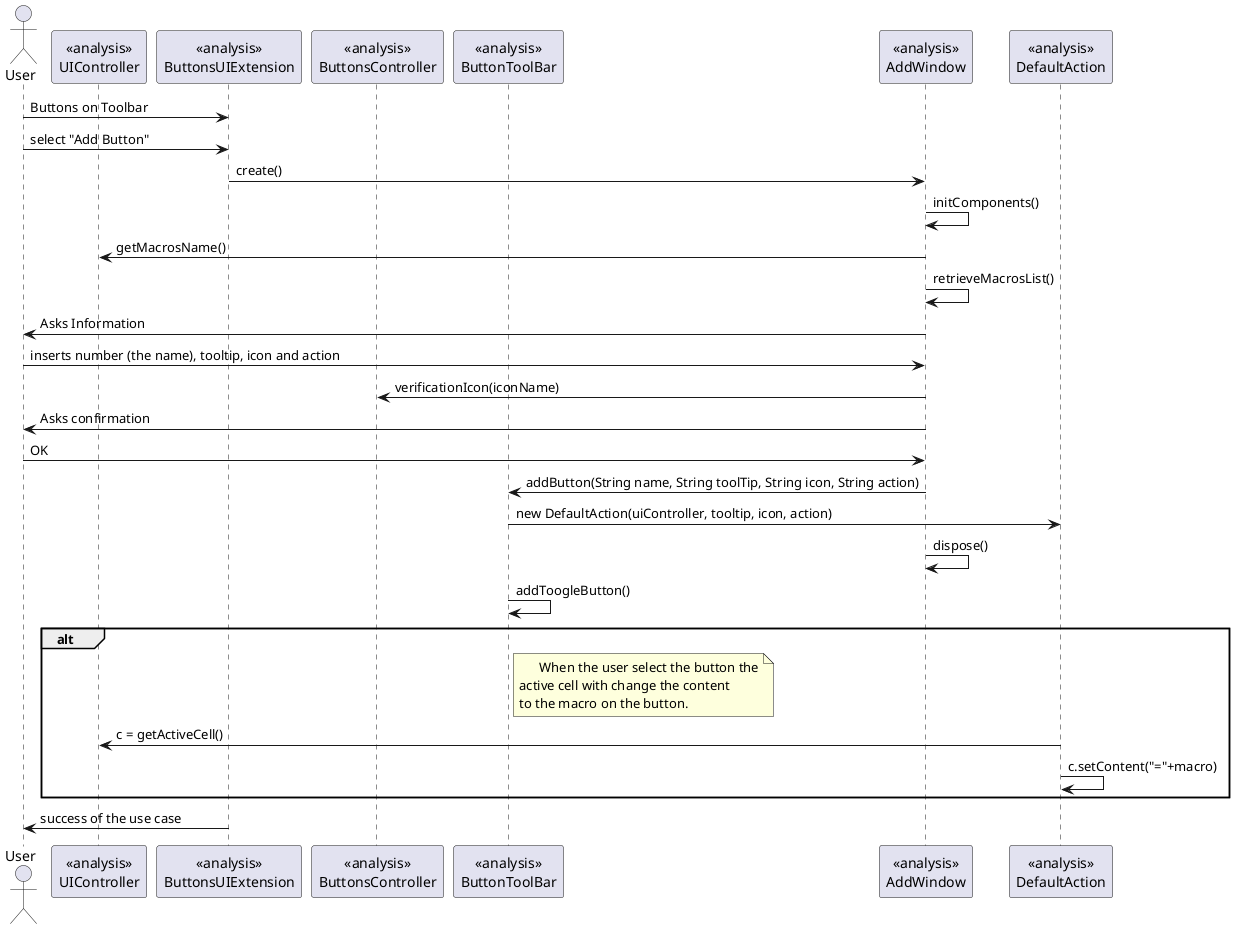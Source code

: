 @startuml doc-files/macros_09_01_design_sequence.png

  actor User

  participant "<<analysis>>\nUIController" as UIctrl
  participant "<<analysis>>\nButtonsUIExtension" as UI
  participant "<<analysis>>\nButtonsController" as ctrl
  participant "<<analysis>>\nButtonToolBar" as buttons
  participant "<<analysis>>\nAddWindow" as window
  participant "<<analysis>>\nDefaultAction" as action

	User -> UI: Buttons on Toolbar
	User -> UI: select "Add Button"
	UI -> window: create()
	window -> window: initComponents()
	window -> UIctrl: getMacrosName()
	window -> window: retrieveMacrosList()
	window -> User: Asks Information
	User -> window: inserts number (the name), tooltip, icon and action
	window -> ctrl: verificationIcon(iconName)
	window -> User: Asks confirmation
	User -> window: OK
	window -> buttons: addButton(String name, String toolTip, String icon, String action)
	buttons -> action: new DefaultAction(uiController, tooltip, icon, action)
	window -> window: dispose()
    buttons -> buttons: addToogleButton()
	alt
	note right of buttons
        When the user select the button the
		active cell with change the content
		to the macro on the button.
    end note
	action -> UIctrl: c = getActiveCell()
	action -> action: c.setContent("="+macro)
	end alt;

	UI -> User: success of the use case

@enduml